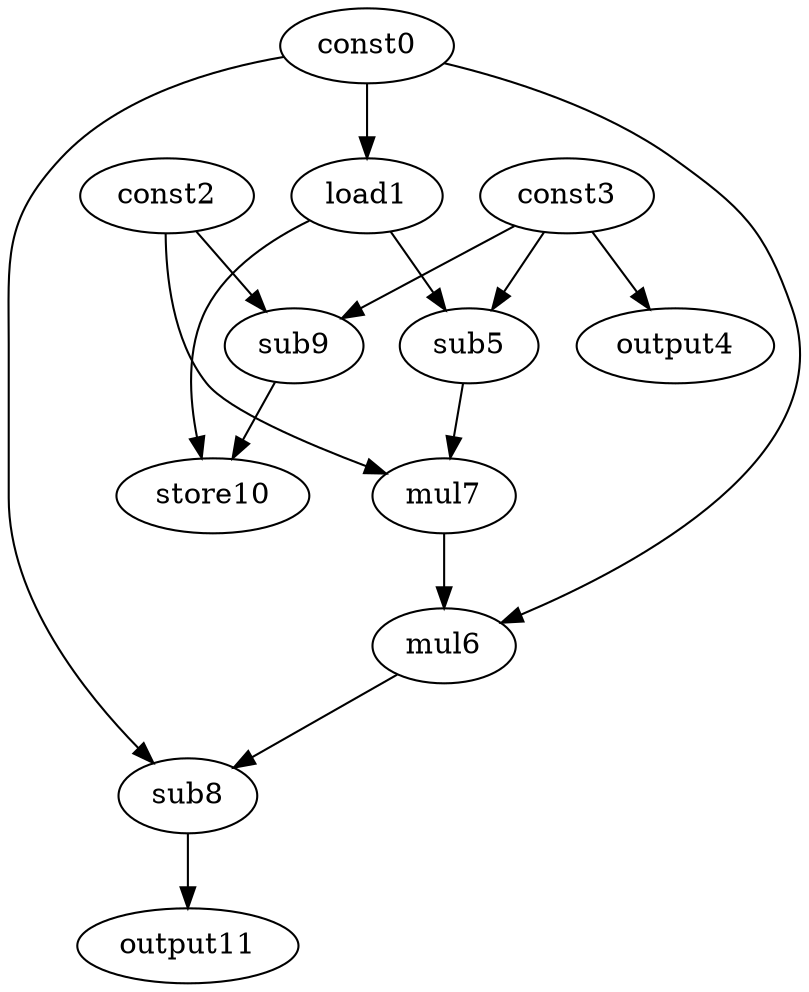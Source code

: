 digraph G { 
const0[opcode=const]; 
load1[opcode=load]; 
const2[opcode=const]; 
const3[opcode=const]; 
output4[opcode=output]; 
sub5[opcode=sub]; 
mul6[opcode=mul]; 
mul7[opcode=mul]; 
sub8[opcode=sub]; 
sub9[opcode=sub]; 
store10[opcode=store]; 
output11[opcode=output]; 
const0->load1[operand=0];
const3->output4[operand=0];
const2->sub9[operand=0];
const3->sub9[operand=1];
load1->sub5[operand=0];
const3->sub5[operand=1];
sub9->store10[operand=0];
load1->store10[operand=1];
const2->mul7[operand=0];
sub5->mul7[operand=1];
mul7->mul6[operand=0];
const0->mul6[operand=1];
const0->sub8[operand=0];
mul6->sub8[operand=1];
sub8->output11[operand=0];
}

